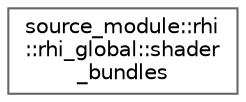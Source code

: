 digraph "类继承关系图"
{
 // LATEX_PDF_SIZE
  bgcolor="transparent";
  edge [fontname=Helvetica,fontsize=10,labelfontname=Helvetica,labelfontsize=10];
  node [fontname=Helvetica,fontsize=10,shape=box,height=0.2,width=0.4];
  rankdir="LR";
  Node0 [id="Node000000",label="source_module::rhi\l::rhi_global::shader\l_bundles",height=0.2,width=0.4,color="grey40", fillcolor="white", style="filled",URL="$structsource__module_1_1rhi_1_1rhi__global_1_1shader__bundles.html",tooltip=" "];
}
